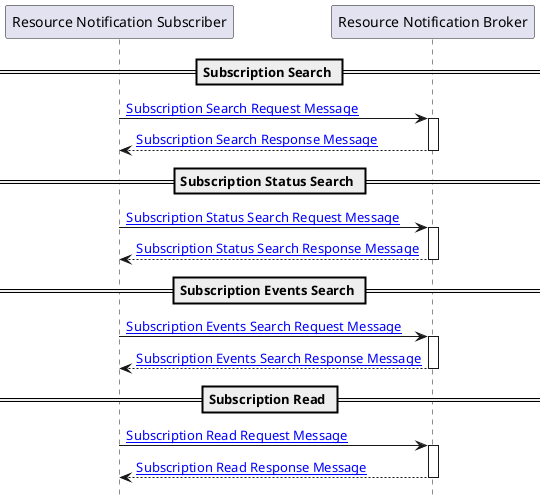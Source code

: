 @startuml
hide footbox
participant "Resource Notification Subscriber" as  Subscriber
participant "Resource Notification Broker" as  Broker


== Subscription Search ==
Subscriber -> Broker :  [[ITI-113.html#2311341-subscription-search-request-message Subscription Search Request Message]] 
activate Broker
Broker --> Subscriber : [[ITI-113.html#2311342-subscription-search-response-message Subscription Search Response Message]] 
deactivate Broker

== Subscription Status Search ==
Subscriber -> Broker : [[ITI-113.html#2311343-subscription-status-search-request-message Subscription Status Search Request Message]] 
activate Broker
Broker --> Subscriber : [[ITI-113.html#2311344-subscription-status-search-response-message Subscription Status Search Response Message]] 
deactivate Broker

== Subscription Events Search ==
Subscriber -> Broker : [[ITI-113.html#2311345-subscription-events-search-request-message Subscription Events Search Request Message]] 
activate Broker
Broker --> Subscriber : [[ITI-113.html#2311346-subscription-events-search-response-message Subscription Events Search Response Message]] 
deactivate Broker

== Subscription Read ==
Subscriber -> Broker : [[ITI-113.html#2311347-subscription-read-request-message Subscription Read Request Message]] 
activate Broker
Broker --> Subscriber : [[ITI-113.html#2311348-subscription-read-response-message Subscription Read Response Message]] 

deactivate Broker

@enduml
